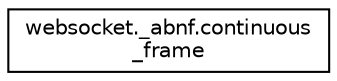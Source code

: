 digraph "Graphical Class Hierarchy"
{
 // LATEX_PDF_SIZE
  edge [fontname="Helvetica",fontsize="10",labelfontname="Helvetica",labelfontsize="10"];
  node [fontname="Helvetica",fontsize="10",shape=record];
  rankdir="LR";
  Node0 [label="websocket._abnf.continuous\l_frame",height=0.2,width=0.4,color="black", fillcolor="white", style="filled",URL="$classwebsocket_1_1__abnf_1_1continuous__frame.html",tooltip=" "];
}

